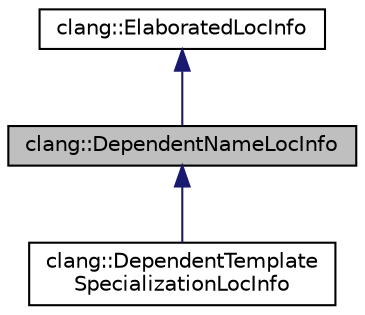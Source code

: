 digraph "clang::DependentNameLocInfo"
{
 // LATEX_PDF_SIZE
  bgcolor="transparent";
  edge [fontname="Helvetica",fontsize="10",labelfontname="Helvetica",labelfontsize="10"];
  node [fontname="Helvetica",fontsize="10",shape=record];
  Node1 [label="clang::DependentNameLocInfo",height=0.2,width=0.4,color="black", fillcolor="grey75", style="filled", fontcolor="black",tooltip=" "];
  Node2 -> Node1 [dir="back",color="midnightblue",fontsize="10",style="solid",fontname="Helvetica"];
  Node2 [label="clang::ElaboratedLocInfo",height=0.2,width=0.4,color="black",URL="$structclang_1_1ElaboratedLocInfo.html",tooltip=" "];
  Node1 -> Node3 [dir="back",color="midnightblue",fontsize="10",style="solid",fontname="Helvetica"];
  Node3 [label="clang::DependentTemplate\lSpecializationLocInfo",height=0.2,width=0.4,color="black",URL="$structclang_1_1DependentTemplateSpecializationLocInfo.html",tooltip=" "];
}
